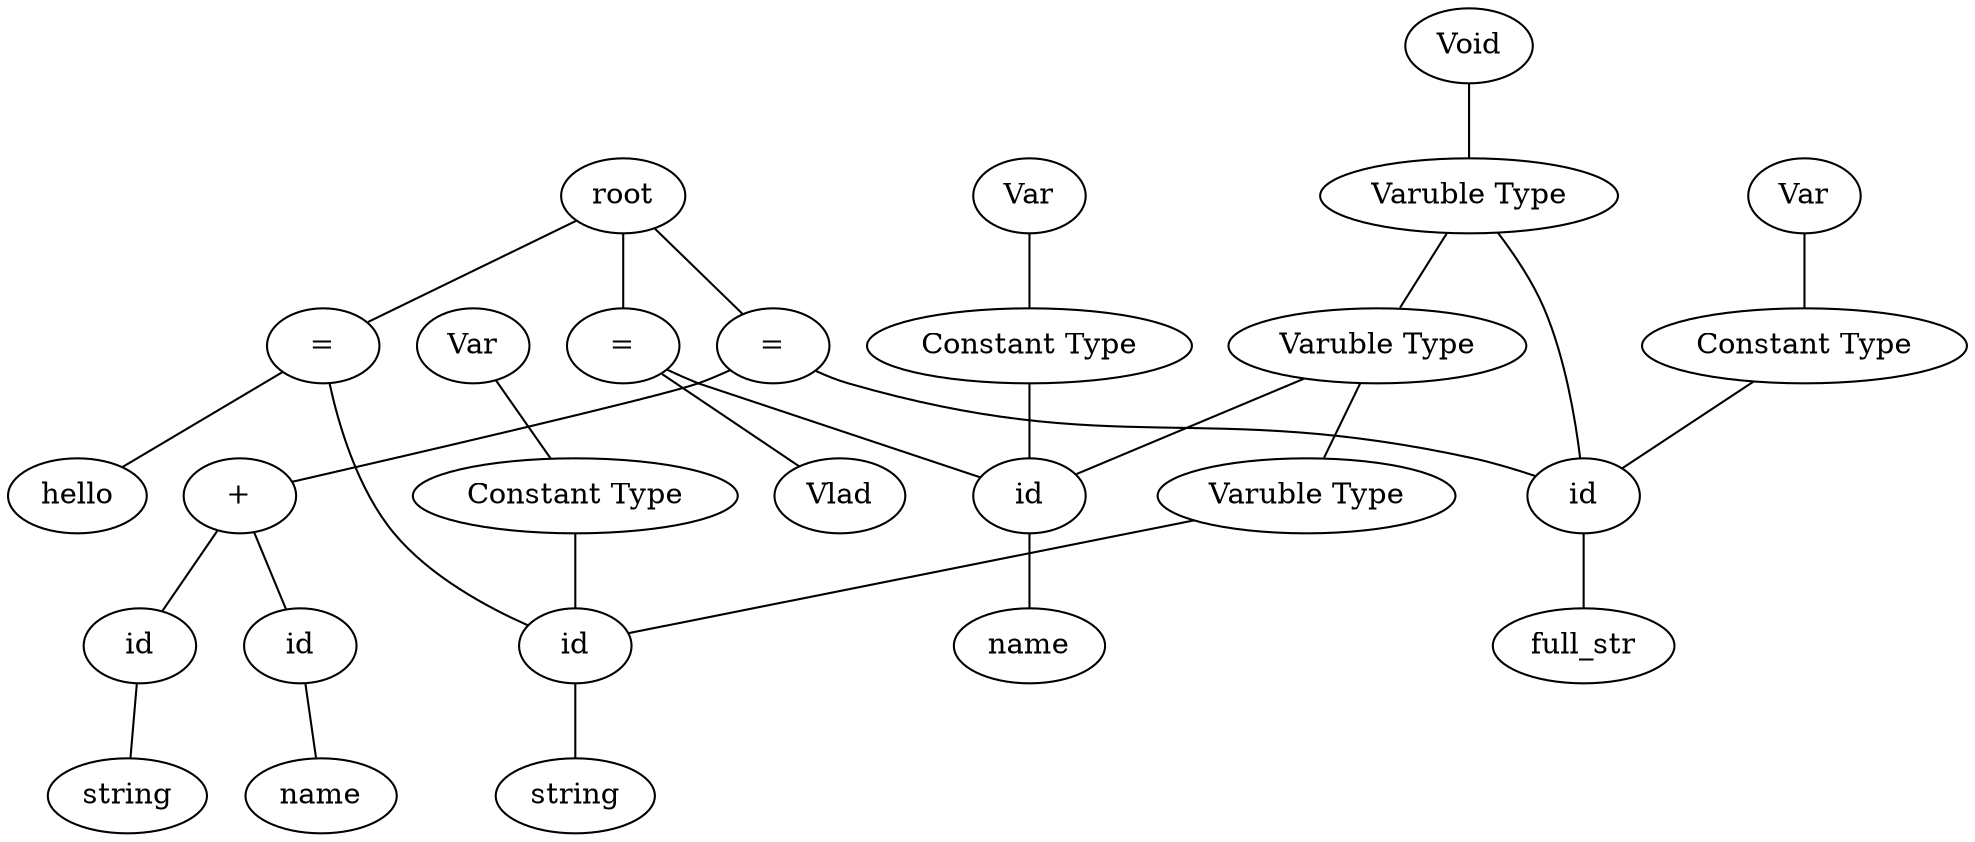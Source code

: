 graph graphname {
root;
assign0[label = "="];
root--assign0;
expr0[label = "id"];
assign0--expr0;
type0[label = "Varuble Type"];
type0--expr0;
type1[label = "String"];
type1--type0;
consttype0[label = "Constant Type"];
consttype0--expr0;
consttype1[label = "Var"];
consttype1--consttype0;
expr1[label = "string"];
expr0--expr1;
expr2[label = "hello"];
assign0--expr2;
assign1[label = "="];
root--assign1;
expr3[label = "id"];
assign1--expr3;
type1[label = "Varuble Type"];
type1--expr3;
type2[label = "String"];
type2--type1;
consttype2[label = "Constant Type"];
consttype2--expr3;
consttype3[label = "Var"];
consttype3--consttype2;
expr4[label = "name"];
expr3--expr4;
expr5[label = "Vlad"];
assign1--expr5;
assign2[label = "="];
root--assign2;
expr6[label = "id"];
assign2--expr6;
type2[label = "Varuble Type"];
type2--expr6;
type3[label = "Void"];
type3--type2;
consttype4[label = "Constant Type"];
consttype4--expr6;
consttype5[label = "Var"];
consttype5--consttype4;
expr7[label = "full_str"];
expr6--expr7;
expr8[label = "+"];
assign2--expr8;
expr9[label = "id"];
expr8--expr9;
expr10[label = "string"];
expr9--expr10;
expr11[label = "id"];
expr8--expr11;
expr12[label = "name"];
expr11--expr12;
}
